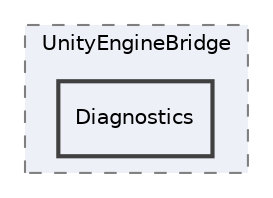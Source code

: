 digraph "Editor/UniRx/Scripts/UnityEngineBridge/Diagnostics"
{
 // LATEX_PDF_SIZE
  edge [fontname="Helvetica",fontsize="10",labelfontname="Helvetica",labelfontsize="10"];
  node [fontname="Helvetica",fontsize="10",shape=record];
  compound=true
  subgraph clusterdir_2d98729d879f6f4a341c9961cbb021cd {
    graph [ bgcolor="#edf0f7", pencolor="grey50", style="filled,dashed,", label="UnityEngineBridge", fontname="Helvetica", fontsize="10", URL="dir_2d98729d879f6f4a341c9961cbb021cd.html"]
  dir_d8a380bbfc13288444dddc9d67a12cbf [shape=box, label="Diagnostics", style="filled,bold,", fillcolor="#edf0f7", color="grey25", URL="dir_d8a380bbfc13288444dddc9d67a12cbf.html"];
  }
}
